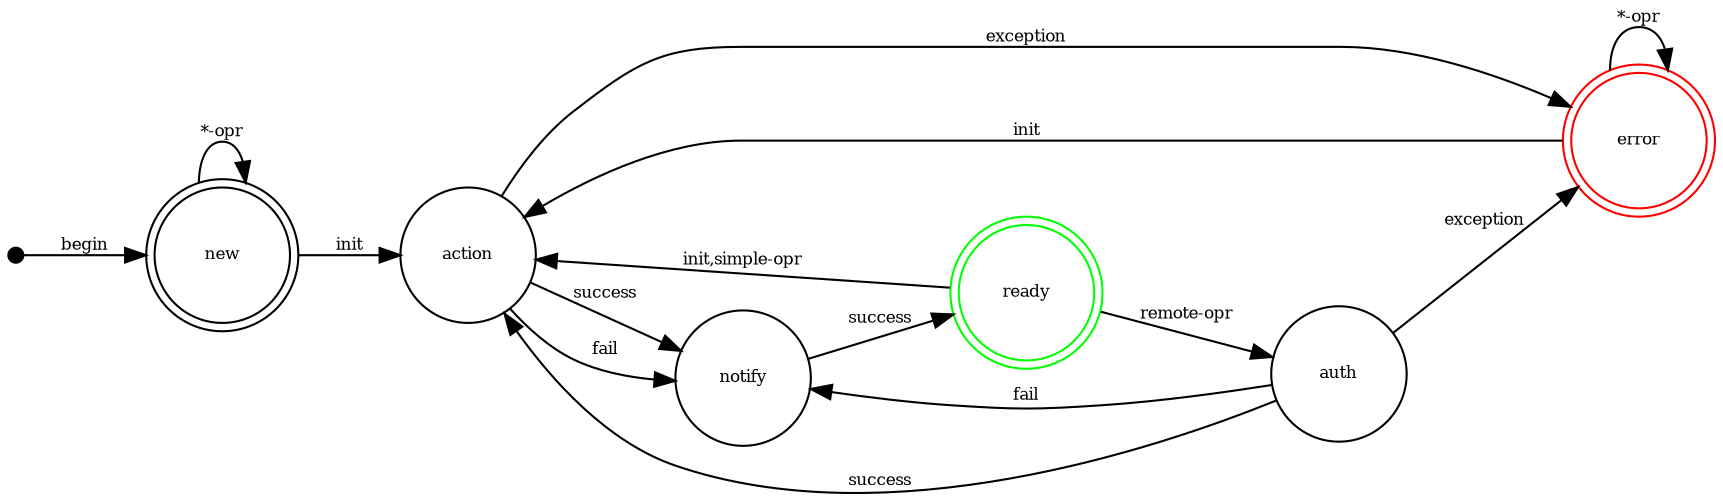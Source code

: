 digraph fog {
	// defaults
	node [ shape=circle, fontsize=8, fixedsize=true, width=0.9, group=A ]; 
  	edge [ fontsize=8 ]; 
  	rankdir=LR;
	
	// vertices
	start [ shape=point, fixedsize=false, width=0.1 ]
	new [ shape=doublecircle ];
	action;
	error [ shape=doublecircle, color=red ];
	ready [ shape=doublecircle, color=green ];
	auth;
	notify;

	// edges
	start -> new  [ label = "begin" ];
	new -> new [ label = "*-opr" ];
	new -> action [ label = "init" ];
	action -> notify [ label = "success" ];
	action -> notify [ label = "fail" ];
	action -> error [ label = "exception" ];
	error -> error [ label = "*-opr" ];
	error -> action [ label="init" ];
	auth -> action [ label = "success" ];
	auth -> error [ label = "exception" ];
	auth -> notify [ label = "fail" ];
	ready -> auth [ label = "remote-opr" ];
	ready -> action [ label = "init,simple-opr" ];
	notify -> ready [ label = "success" ];
}
